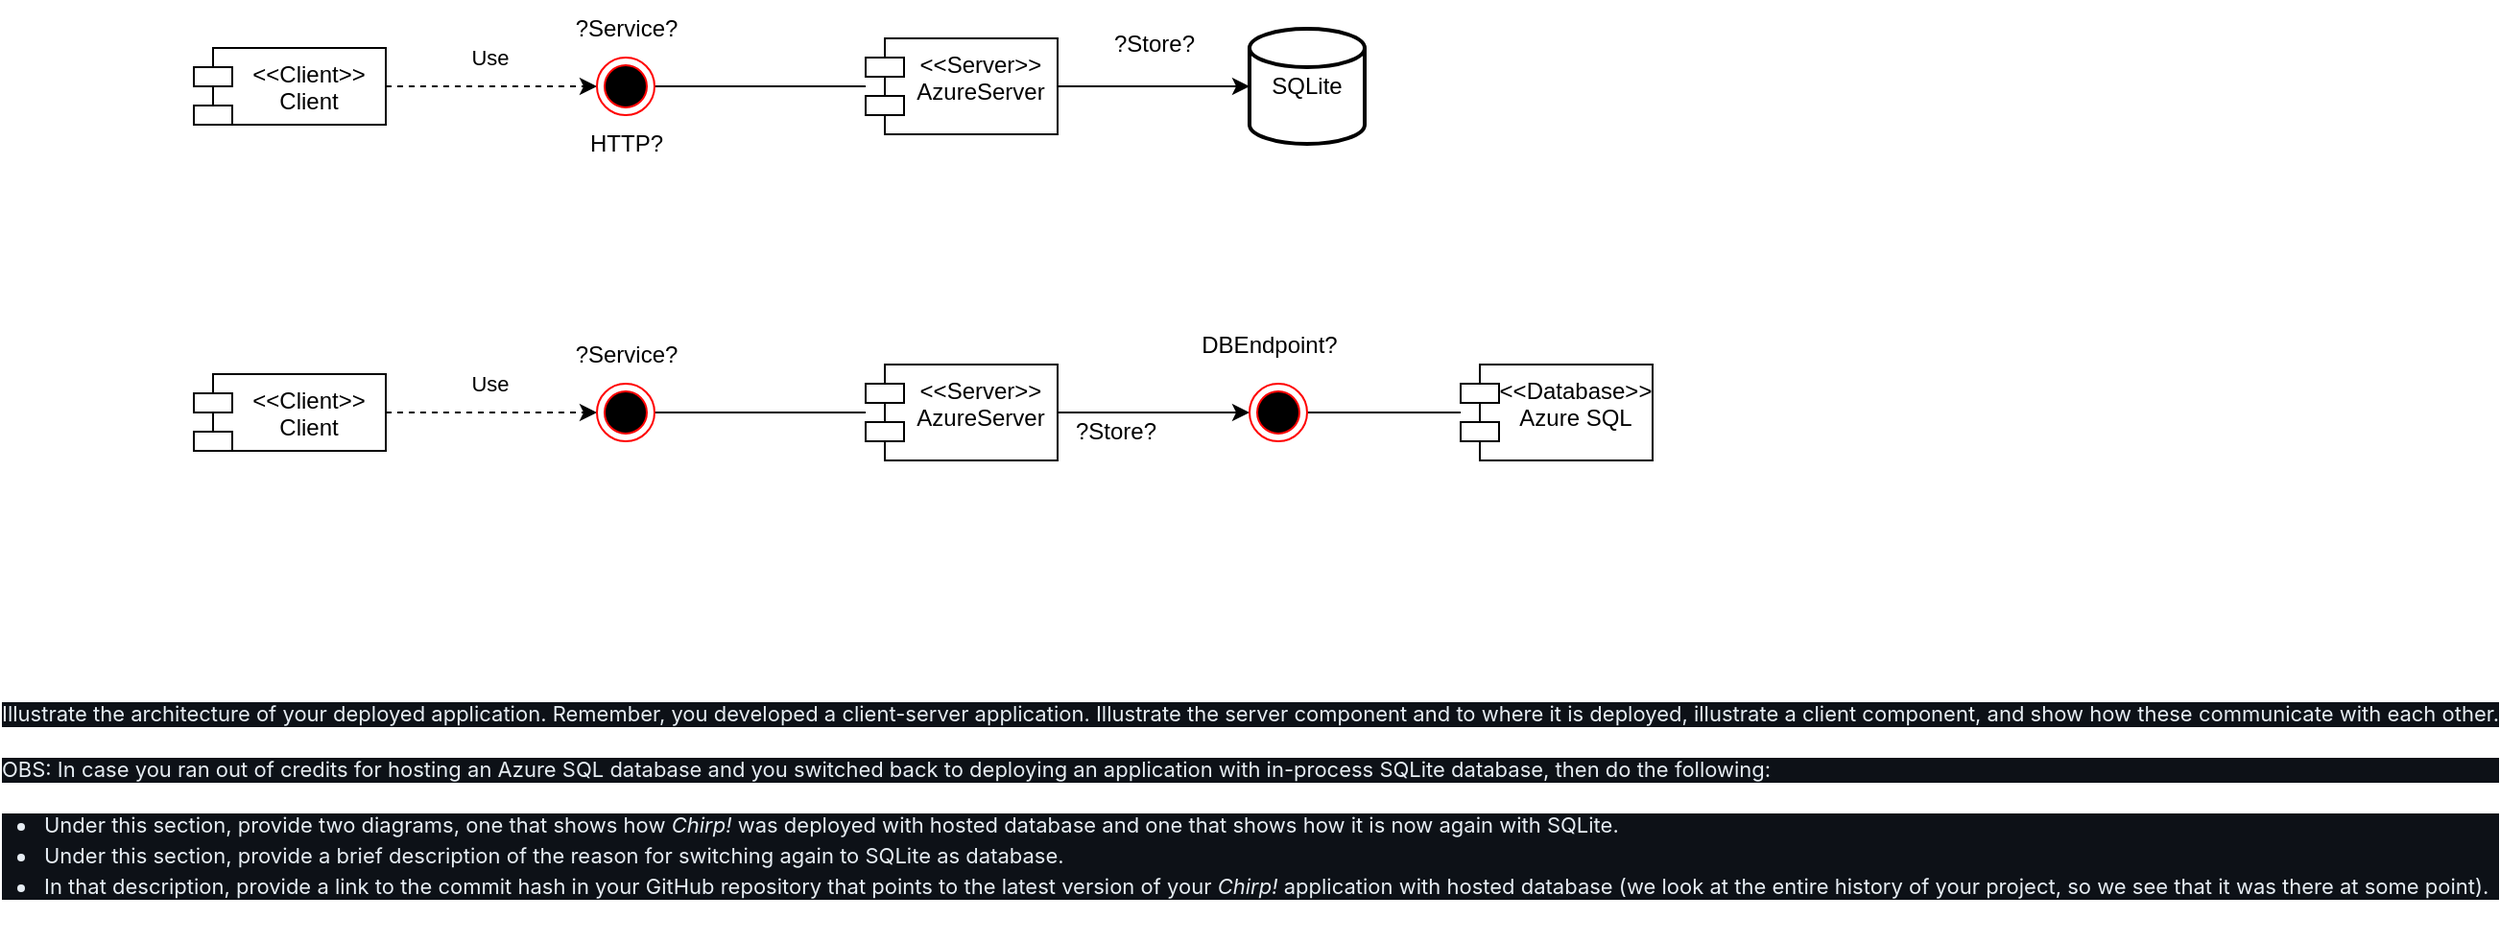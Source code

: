 <mxfile version="22.1.11" type="github">
  <diagram name="Side-1" id="8rPIcWWym98v2iRphj2T">
    <mxGraphModel dx="989" dy="532" grid="1" gridSize="10" guides="1" tooltips="1" connect="1" arrows="1" fold="1" page="1" pageScale="1" pageWidth="1169" pageHeight="827" math="0" shadow="0">
      <root>
        <mxCell id="0" />
        <mxCell id="1" parent="0" />
        <mxCell id="IT9XZ9y2QMafSBGKigmm-10" style="edgeStyle=orthogonalEdgeStyle;rounded=0;orthogonalLoop=1;jettySize=auto;html=1;dashed=1;" parent="1" source="IT9XZ9y2QMafSBGKigmm-8" target="IT9XZ9y2QMafSBGKigmm-9" edge="1">
          <mxGeometry relative="1" as="geometry" />
        </mxCell>
        <mxCell id="IT9XZ9y2QMafSBGKigmm-12" value="Use" style="edgeLabel;html=1;align=center;verticalAlign=middle;resizable=0;points=[];" parent="IT9XZ9y2QMafSBGKigmm-10" vertex="1" connectable="0">
          <mxGeometry x="-0.018" y="1" relative="1" as="geometry">
            <mxPoint y="-14" as="offset" />
          </mxGeometry>
        </mxCell>
        <mxCell id="IT9XZ9y2QMafSBGKigmm-8" value="&amp;lt;&amp;lt;Client&amp;gt;&amp;gt;&lt;br&gt;Client" style="shape=module;align=left;spacingLeft=20;align=center;verticalAlign=top;whiteSpace=wrap;html=1;" parent="1" vertex="1">
          <mxGeometry x="70" y="85" width="100" height="40" as="geometry" />
        </mxCell>
        <mxCell id="psXYIKrZSlu_XtemXjqI-2" style="edgeStyle=orthogonalEdgeStyle;rounded=0;orthogonalLoop=1;jettySize=auto;html=1;endArrow=none;endFill=0;" edge="1" parent="1" source="IT9XZ9y2QMafSBGKigmm-9" target="psXYIKrZSlu_XtemXjqI-1">
          <mxGeometry relative="1" as="geometry" />
        </mxCell>
        <mxCell id="IT9XZ9y2QMafSBGKigmm-9" value="" style="ellipse;html=1;shape=endState;fillColor=#000000;strokeColor=#ff0000;" parent="1" vertex="1">
          <mxGeometry x="280" y="90" width="30" height="30" as="geometry" />
        </mxCell>
        <mxCell id="IT9XZ9y2QMafSBGKigmm-15" value="&lt;p style=&quot;box-sizing: border-box; margin-top: 0px; margin-bottom: 16px; color: rgb(230, 237, 243); font-family: -apple-system, BlinkMacSystemFont, &amp;quot;Segoe UI&amp;quot;, &amp;quot;Noto Sans&amp;quot;, Helvetica, Arial, sans-serif, &amp;quot;Apple Color Emoji&amp;quot;, &amp;quot;Segoe UI Emoji&amp;quot;; font-size: 11px; text-align: start; background-color: rgb(13, 17, 23);&quot; dir=&quot;auto&quot;&gt;Illustrate the architecture of your deployed application. Remember, you developed a client-server application. Illustrate the server component and to where it is deployed, illustrate a client component, and show how these communicate with each other.&lt;/p&gt;&lt;p style=&quot;box-sizing: border-box; margin-top: 0px; margin-bottom: 16px; color: rgb(230, 237, 243); font-family: -apple-system, BlinkMacSystemFont, &amp;quot;Segoe UI&amp;quot;, &amp;quot;Noto Sans&amp;quot;, Helvetica, Arial, sans-serif, &amp;quot;Apple Color Emoji&amp;quot;, &amp;quot;Segoe UI Emoji&amp;quot;; font-size: 11px; text-align: start; background-color: rgb(13, 17, 23);&quot; dir=&quot;auto&quot;&gt;OBS: In case you ran out of credits for hosting an Azure SQL database and you switched back to deploying an application with in-process SQLite database, then do the following:&lt;/p&gt;&lt;ul style=&quot;box-sizing: border-box; padding-left: 2em; margin-top: 0px; margin-bottom: 16px; color: rgb(230, 237, 243); font-family: -apple-system, BlinkMacSystemFont, &amp;quot;Segoe UI&amp;quot;, &amp;quot;Noto Sans&amp;quot;, Helvetica, Arial, sans-serif, &amp;quot;Apple Color Emoji&amp;quot;, &amp;quot;Segoe UI Emoji&amp;quot;; font-size: 11px; text-align: start; background-color: rgb(13, 17, 23);&quot; dir=&quot;auto&quot;&gt;&lt;li style=&quot;box-sizing: border-box; font-size: 11px;&quot;&gt;Under this section, provide two diagrams, one that shows how&amp;nbsp;&lt;em style=&quot;box-sizing: border-box; font-size: 11px;&quot;&gt;Chirp!&lt;/em&gt;&amp;nbsp;was deployed with hosted database and one that shows how it is now again with SQLite.&lt;/li&gt;&lt;li style=&quot;box-sizing: border-box; margin-top: 0.25em; font-size: 11px;&quot;&gt;Under this section, provide a brief description of the reason for switching again to SQLite as database.&lt;/li&gt;&lt;li style=&quot;box-sizing: border-box; margin-top: 0.25em; font-size: 11px;&quot;&gt;In that description, provide a link to the commit hash in your GitHub repository that points to the latest version of your&amp;nbsp;&lt;em style=&quot;box-sizing: border-box; font-size: 11px;&quot;&gt;Chirp!&lt;/em&gt;&amp;nbsp;application with hosted database (we look at the entire history of your project, so we see that it was there at some point).&lt;/li&gt;&lt;/ul&gt;" style="text;html=1;align=center;verticalAlign=middle;resizable=0;points=[];autosize=1;strokeColor=none;fillColor=none;fontSize=11;" parent="1" vertex="1">
          <mxGeometry y="420" width="1240" height="130" as="geometry" />
        </mxCell>
        <mxCell id="psXYIKrZSlu_XtemXjqI-5" style="edgeStyle=orthogonalEdgeStyle;rounded=0;orthogonalLoop=1;jettySize=auto;html=1;entryX=0;entryY=0.5;entryDx=0;entryDy=0;entryPerimeter=0;" edge="1" parent="1" source="psXYIKrZSlu_XtemXjqI-1" target="psXYIKrZSlu_XtemXjqI-6">
          <mxGeometry relative="1" as="geometry">
            <mxPoint x="600.0" y="105" as="targetPoint" />
          </mxGeometry>
        </mxCell>
        <mxCell id="psXYIKrZSlu_XtemXjqI-1" value="&amp;lt;&amp;lt;Server&amp;gt;&amp;gt;&lt;br&gt;AzureServer" style="shape=module;align=left;spacingLeft=20;align=center;verticalAlign=top;whiteSpace=wrap;html=1;" vertex="1" parent="1">
          <mxGeometry x="420" y="80" width="100" height="50" as="geometry" />
        </mxCell>
        <mxCell id="psXYIKrZSlu_XtemXjqI-4" value="?Service?" style="text;html=1;align=center;verticalAlign=middle;resizable=0;points=[];autosize=1;strokeColor=none;fillColor=none;" vertex="1" parent="1">
          <mxGeometry x="255" y="60" width="80" height="30" as="geometry" />
        </mxCell>
        <mxCell id="psXYIKrZSlu_XtemXjqI-6" value="SQLite" style="strokeWidth=2;html=1;shape=mxgraph.flowchart.database;whiteSpace=wrap;" vertex="1" parent="1">
          <mxGeometry x="620" y="75" width="60" height="60" as="geometry" />
        </mxCell>
        <mxCell id="psXYIKrZSlu_XtemXjqI-7" value="?Store?" style="text;html=1;align=center;verticalAlign=middle;resizable=0;points=[];autosize=1;strokeColor=none;fillColor=none;" vertex="1" parent="1">
          <mxGeometry x="535" y="68" width="70" height="30" as="geometry" />
        </mxCell>
        <mxCell id="psXYIKrZSlu_XtemXjqI-8" style="edgeStyle=orthogonalEdgeStyle;rounded=0;orthogonalLoop=1;jettySize=auto;html=1;dashed=1;" edge="1" parent="1" source="psXYIKrZSlu_XtemXjqI-10" target="psXYIKrZSlu_XtemXjqI-12">
          <mxGeometry relative="1" as="geometry" />
        </mxCell>
        <mxCell id="psXYIKrZSlu_XtemXjqI-9" value="Use" style="edgeLabel;html=1;align=center;verticalAlign=middle;resizable=0;points=[];" vertex="1" connectable="0" parent="psXYIKrZSlu_XtemXjqI-8">
          <mxGeometry x="-0.018" y="1" relative="1" as="geometry">
            <mxPoint y="-14" as="offset" />
          </mxGeometry>
        </mxCell>
        <mxCell id="psXYIKrZSlu_XtemXjqI-10" value="&amp;lt;&amp;lt;Client&amp;gt;&amp;gt;&lt;br&gt;Client" style="shape=module;align=left;spacingLeft=20;align=center;verticalAlign=top;whiteSpace=wrap;html=1;" vertex="1" parent="1">
          <mxGeometry x="70" y="255" width="100" height="40" as="geometry" />
        </mxCell>
        <mxCell id="psXYIKrZSlu_XtemXjqI-11" style="edgeStyle=orthogonalEdgeStyle;rounded=0;orthogonalLoop=1;jettySize=auto;html=1;endArrow=none;endFill=0;" edge="1" parent="1" source="psXYIKrZSlu_XtemXjqI-12" target="psXYIKrZSlu_XtemXjqI-14">
          <mxGeometry relative="1" as="geometry" />
        </mxCell>
        <mxCell id="psXYIKrZSlu_XtemXjqI-12" value="" style="ellipse;html=1;shape=endState;fillColor=#000000;strokeColor=#ff0000;" vertex="1" parent="1">
          <mxGeometry x="280" y="260" width="30" height="30" as="geometry" />
        </mxCell>
        <mxCell id="psXYIKrZSlu_XtemXjqI-13" style="edgeStyle=orthogonalEdgeStyle;rounded=0;orthogonalLoop=1;jettySize=auto;html=1;entryX=0;entryY=0.5;entryDx=0;entryDy=0;entryPerimeter=0;" edge="1" parent="1" source="psXYIKrZSlu_XtemXjqI-14">
          <mxGeometry relative="1" as="geometry">
            <mxPoint x="620.0" y="275.0" as="targetPoint" />
          </mxGeometry>
        </mxCell>
        <mxCell id="psXYIKrZSlu_XtemXjqI-14" value="&amp;lt;&amp;lt;Server&amp;gt;&amp;gt;&lt;br&gt;AzureServer" style="shape=module;align=left;spacingLeft=20;align=center;verticalAlign=top;whiteSpace=wrap;html=1;" vertex="1" parent="1">
          <mxGeometry x="420" y="250" width="100" height="50" as="geometry" />
        </mxCell>
        <mxCell id="psXYIKrZSlu_XtemXjqI-15" value="?Service?" style="text;html=1;align=center;verticalAlign=middle;resizable=0;points=[];autosize=1;strokeColor=none;fillColor=none;" vertex="1" parent="1">
          <mxGeometry x="255" y="230" width="80" height="30" as="geometry" />
        </mxCell>
        <mxCell id="psXYIKrZSlu_XtemXjqI-17" value="?Store?" style="text;html=1;align=center;verticalAlign=middle;resizable=0;points=[];autosize=1;strokeColor=none;fillColor=none;" vertex="1" parent="1">
          <mxGeometry x="515" y="270" width="70" height="30" as="geometry" />
        </mxCell>
        <mxCell id="psXYIKrZSlu_XtemXjqI-18" value="HTTP?" style="text;html=1;align=center;verticalAlign=middle;resizable=0;points=[];autosize=1;strokeColor=none;fillColor=none;" vertex="1" parent="1">
          <mxGeometry x="265" y="120" width="60" height="30" as="geometry" />
        </mxCell>
        <mxCell id="psXYIKrZSlu_XtemXjqI-19" value="&amp;lt;&amp;lt;Database&amp;gt;&amp;gt;&lt;br&gt;Azure SQL&lt;br&gt;" style="shape=module;align=left;spacingLeft=20;align=center;verticalAlign=top;whiteSpace=wrap;html=1;" vertex="1" parent="1">
          <mxGeometry x="730" y="250" width="100" height="50" as="geometry" />
        </mxCell>
        <mxCell id="psXYIKrZSlu_XtemXjqI-21" style="edgeStyle=orthogonalEdgeStyle;rounded=0;orthogonalLoop=1;jettySize=auto;html=1;endArrow=none;endFill=0;" edge="1" parent="1" source="psXYIKrZSlu_XtemXjqI-20" target="psXYIKrZSlu_XtemXjqI-19">
          <mxGeometry relative="1" as="geometry" />
        </mxCell>
        <mxCell id="psXYIKrZSlu_XtemXjqI-20" value="" style="ellipse;html=1;shape=endState;fillColor=#000000;strokeColor=#ff0000;" vertex="1" parent="1">
          <mxGeometry x="620" y="260" width="30" height="30" as="geometry" />
        </mxCell>
        <mxCell id="psXYIKrZSlu_XtemXjqI-22" value="DBEndpoint?" style="text;html=1;align=center;verticalAlign=middle;resizable=0;points=[];autosize=1;strokeColor=none;fillColor=none;" vertex="1" parent="1">
          <mxGeometry x="585" y="225" width="90" height="30" as="geometry" />
        </mxCell>
      </root>
    </mxGraphModel>
  </diagram>
</mxfile>
